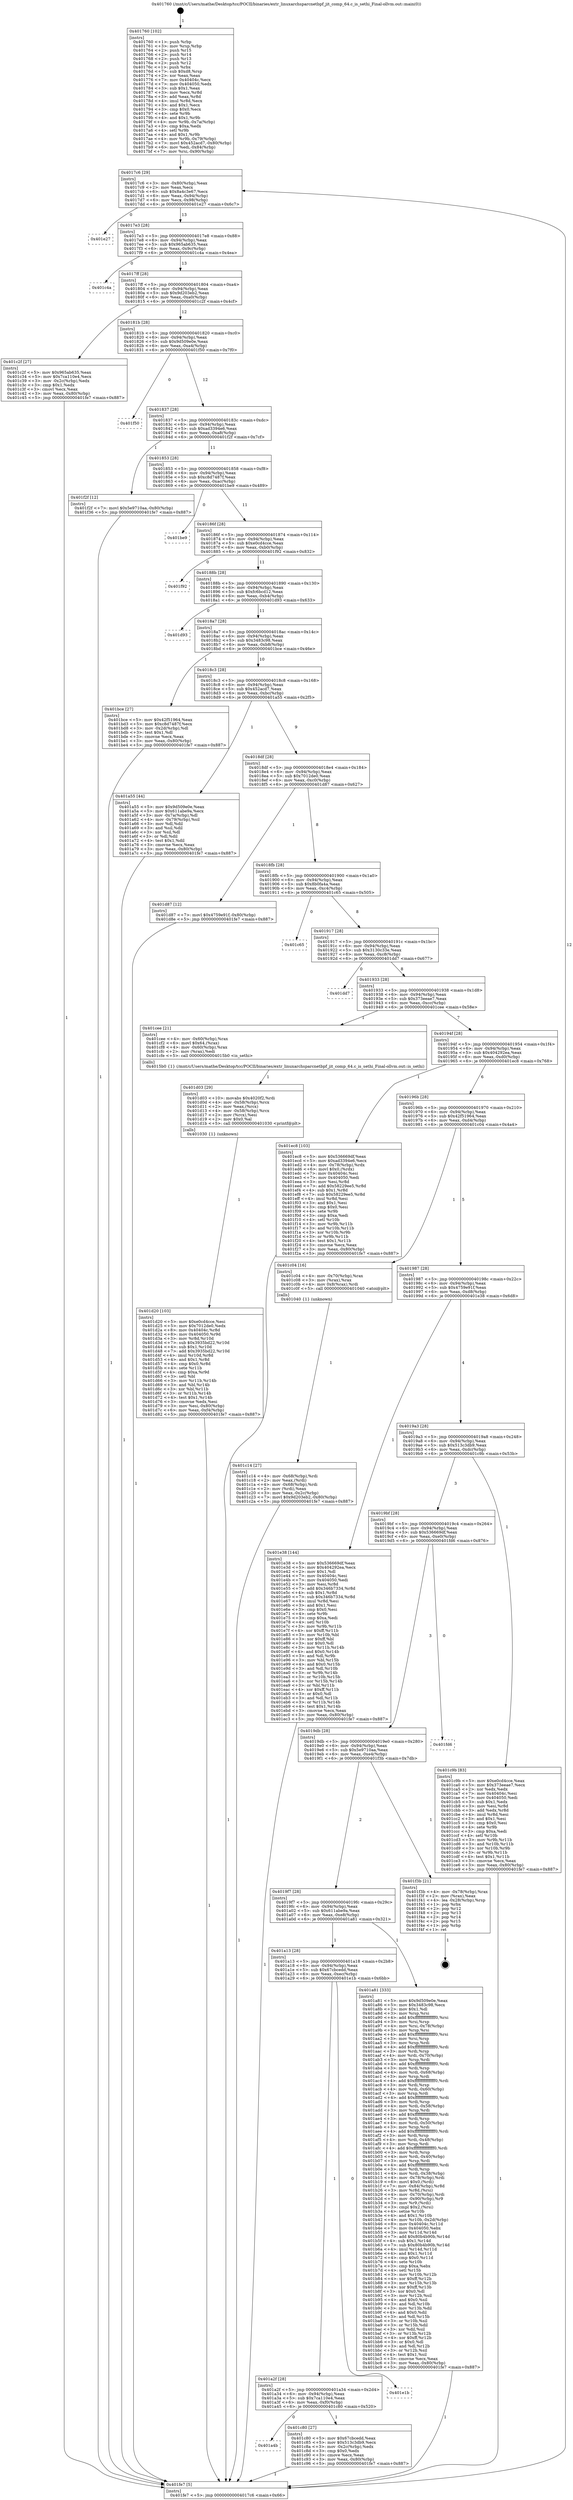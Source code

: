 digraph "0x401760" {
  label = "0x401760 (/mnt/c/Users/mathe/Desktop/tcc/POCII/binaries/extr_linuxarchsparcnetbpf_jit_comp_64.c_is_sethi_Final-ollvm.out::main(0))"
  labelloc = "t"
  node[shape=record]

  Entry [label="",width=0.3,height=0.3,shape=circle,fillcolor=black,style=filled]
  "0x4017c6" [label="{
     0x4017c6 [29]\l
     | [instrs]\l
     &nbsp;&nbsp;0x4017c6 \<+3\>: mov -0x80(%rbp),%eax\l
     &nbsp;&nbsp;0x4017c9 \<+2\>: mov %eax,%ecx\l
     &nbsp;&nbsp;0x4017cb \<+6\>: sub $0x8a4c3e67,%ecx\l
     &nbsp;&nbsp;0x4017d1 \<+6\>: mov %eax,-0x94(%rbp)\l
     &nbsp;&nbsp;0x4017d7 \<+6\>: mov %ecx,-0x98(%rbp)\l
     &nbsp;&nbsp;0x4017dd \<+6\>: je 0000000000401e27 \<main+0x6c7\>\l
  }"]
  "0x401e27" [label="{
     0x401e27\l
  }", style=dashed]
  "0x4017e3" [label="{
     0x4017e3 [28]\l
     | [instrs]\l
     &nbsp;&nbsp;0x4017e3 \<+5\>: jmp 00000000004017e8 \<main+0x88\>\l
     &nbsp;&nbsp;0x4017e8 \<+6\>: mov -0x94(%rbp),%eax\l
     &nbsp;&nbsp;0x4017ee \<+5\>: sub $0x965ab635,%eax\l
     &nbsp;&nbsp;0x4017f3 \<+6\>: mov %eax,-0x9c(%rbp)\l
     &nbsp;&nbsp;0x4017f9 \<+6\>: je 0000000000401c4a \<main+0x4ea\>\l
  }"]
  Exit [label="",width=0.3,height=0.3,shape=circle,fillcolor=black,style=filled,peripheries=2]
  "0x401c4a" [label="{
     0x401c4a\l
  }", style=dashed]
  "0x4017ff" [label="{
     0x4017ff [28]\l
     | [instrs]\l
     &nbsp;&nbsp;0x4017ff \<+5\>: jmp 0000000000401804 \<main+0xa4\>\l
     &nbsp;&nbsp;0x401804 \<+6\>: mov -0x94(%rbp),%eax\l
     &nbsp;&nbsp;0x40180a \<+5\>: sub $0x9d203eb2,%eax\l
     &nbsp;&nbsp;0x40180f \<+6\>: mov %eax,-0xa0(%rbp)\l
     &nbsp;&nbsp;0x401815 \<+6\>: je 0000000000401c2f \<main+0x4cf\>\l
  }"]
  "0x401d20" [label="{
     0x401d20 [103]\l
     | [instrs]\l
     &nbsp;&nbsp;0x401d20 \<+5\>: mov $0xe0cd4cce,%esi\l
     &nbsp;&nbsp;0x401d25 \<+5\>: mov $0x7012de0,%edx\l
     &nbsp;&nbsp;0x401d2a \<+8\>: mov 0x40404c,%r8d\l
     &nbsp;&nbsp;0x401d32 \<+8\>: mov 0x404050,%r9d\l
     &nbsp;&nbsp;0x401d3a \<+3\>: mov %r8d,%r10d\l
     &nbsp;&nbsp;0x401d3d \<+7\>: sub $0x3935bd22,%r10d\l
     &nbsp;&nbsp;0x401d44 \<+4\>: sub $0x1,%r10d\l
     &nbsp;&nbsp;0x401d48 \<+7\>: add $0x3935bd22,%r10d\l
     &nbsp;&nbsp;0x401d4f \<+4\>: imul %r10d,%r8d\l
     &nbsp;&nbsp;0x401d53 \<+4\>: and $0x1,%r8d\l
     &nbsp;&nbsp;0x401d57 \<+4\>: cmp $0x0,%r8d\l
     &nbsp;&nbsp;0x401d5b \<+4\>: sete %r11b\l
     &nbsp;&nbsp;0x401d5f \<+4\>: cmp $0xa,%r9d\l
     &nbsp;&nbsp;0x401d63 \<+3\>: setl %bl\l
     &nbsp;&nbsp;0x401d66 \<+3\>: mov %r11b,%r14b\l
     &nbsp;&nbsp;0x401d69 \<+3\>: and %bl,%r14b\l
     &nbsp;&nbsp;0x401d6c \<+3\>: xor %bl,%r11b\l
     &nbsp;&nbsp;0x401d6f \<+3\>: or %r11b,%r14b\l
     &nbsp;&nbsp;0x401d72 \<+4\>: test $0x1,%r14b\l
     &nbsp;&nbsp;0x401d76 \<+3\>: cmovne %edx,%esi\l
     &nbsp;&nbsp;0x401d79 \<+3\>: mov %esi,-0x80(%rbp)\l
     &nbsp;&nbsp;0x401d7c \<+6\>: mov %eax,-0xf4(%rbp)\l
     &nbsp;&nbsp;0x401d82 \<+5\>: jmp 0000000000401fe7 \<main+0x887\>\l
  }"]
  "0x401c2f" [label="{
     0x401c2f [27]\l
     | [instrs]\l
     &nbsp;&nbsp;0x401c2f \<+5\>: mov $0x965ab635,%eax\l
     &nbsp;&nbsp;0x401c34 \<+5\>: mov $0x7ca110e4,%ecx\l
     &nbsp;&nbsp;0x401c39 \<+3\>: mov -0x2c(%rbp),%edx\l
     &nbsp;&nbsp;0x401c3c \<+3\>: cmp $0x1,%edx\l
     &nbsp;&nbsp;0x401c3f \<+3\>: cmovl %ecx,%eax\l
     &nbsp;&nbsp;0x401c42 \<+3\>: mov %eax,-0x80(%rbp)\l
     &nbsp;&nbsp;0x401c45 \<+5\>: jmp 0000000000401fe7 \<main+0x887\>\l
  }"]
  "0x40181b" [label="{
     0x40181b [28]\l
     | [instrs]\l
     &nbsp;&nbsp;0x40181b \<+5\>: jmp 0000000000401820 \<main+0xc0\>\l
     &nbsp;&nbsp;0x401820 \<+6\>: mov -0x94(%rbp),%eax\l
     &nbsp;&nbsp;0x401826 \<+5\>: sub $0x9d509e0e,%eax\l
     &nbsp;&nbsp;0x40182b \<+6\>: mov %eax,-0xa4(%rbp)\l
     &nbsp;&nbsp;0x401831 \<+6\>: je 0000000000401f50 \<main+0x7f0\>\l
  }"]
  "0x401d03" [label="{
     0x401d03 [29]\l
     | [instrs]\l
     &nbsp;&nbsp;0x401d03 \<+10\>: movabs $0x4020f2,%rdi\l
     &nbsp;&nbsp;0x401d0d \<+4\>: mov -0x58(%rbp),%rcx\l
     &nbsp;&nbsp;0x401d11 \<+2\>: mov %eax,(%rcx)\l
     &nbsp;&nbsp;0x401d13 \<+4\>: mov -0x58(%rbp),%rcx\l
     &nbsp;&nbsp;0x401d17 \<+2\>: mov (%rcx),%esi\l
     &nbsp;&nbsp;0x401d19 \<+2\>: mov $0x0,%al\l
     &nbsp;&nbsp;0x401d1b \<+5\>: call 0000000000401030 \<printf@plt\>\l
     | [calls]\l
     &nbsp;&nbsp;0x401030 \{1\} (unknown)\l
  }"]
  "0x401f50" [label="{
     0x401f50\l
  }", style=dashed]
  "0x401837" [label="{
     0x401837 [28]\l
     | [instrs]\l
     &nbsp;&nbsp;0x401837 \<+5\>: jmp 000000000040183c \<main+0xdc\>\l
     &nbsp;&nbsp;0x40183c \<+6\>: mov -0x94(%rbp),%eax\l
     &nbsp;&nbsp;0x401842 \<+5\>: sub $0xad3394e6,%eax\l
     &nbsp;&nbsp;0x401847 \<+6\>: mov %eax,-0xa8(%rbp)\l
     &nbsp;&nbsp;0x40184d \<+6\>: je 0000000000401f2f \<main+0x7cf\>\l
  }"]
  "0x401a4b" [label="{
     0x401a4b\l
  }", style=dashed]
  "0x401f2f" [label="{
     0x401f2f [12]\l
     | [instrs]\l
     &nbsp;&nbsp;0x401f2f \<+7\>: movl $0x5e9710aa,-0x80(%rbp)\l
     &nbsp;&nbsp;0x401f36 \<+5\>: jmp 0000000000401fe7 \<main+0x887\>\l
  }"]
  "0x401853" [label="{
     0x401853 [28]\l
     | [instrs]\l
     &nbsp;&nbsp;0x401853 \<+5\>: jmp 0000000000401858 \<main+0xf8\>\l
     &nbsp;&nbsp;0x401858 \<+6\>: mov -0x94(%rbp),%eax\l
     &nbsp;&nbsp;0x40185e \<+5\>: sub $0xc8d7487f,%eax\l
     &nbsp;&nbsp;0x401863 \<+6\>: mov %eax,-0xac(%rbp)\l
     &nbsp;&nbsp;0x401869 \<+6\>: je 0000000000401be9 \<main+0x489\>\l
  }"]
  "0x401c80" [label="{
     0x401c80 [27]\l
     | [instrs]\l
     &nbsp;&nbsp;0x401c80 \<+5\>: mov $0x67cbcedd,%eax\l
     &nbsp;&nbsp;0x401c85 \<+5\>: mov $0x513c3db9,%ecx\l
     &nbsp;&nbsp;0x401c8a \<+3\>: mov -0x2c(%rbp),%edx\l
     &nbsp;&nbsp;0x401c8d \<+3\>: cmp $0x0,%edx\l
     &nbsp;&nbsp;0x401c90 \<+3\>: cmove %ecx,%eax\l
     &nbsp;&nbsp;0x401c93 \<+3\>: mov %eax,-0x80(%rbp)\l
     &nbsp;&nbsp;0x401c96 \<+5\>: jmp 0000000000401fe7 \<main+0x887\>\l
  }"]
  "0x401be9" [label="{
     0x401be9\l
  }", style=dashed]
  "0x40186f" [label="{
     0x40186f [28]\l
     | [instrs]\l
     &nbsp;&nbsp;0x40186f \<+5\>: jmp 0000000000401874 \<main+0x114\>\l
     &nbsp;&nbsp;0x401874 \<+6\>: mov -0x94(%rbp),%eax\l
     &nbsp;&nbsp;0x40187a \<+5\>: sub $0xe0cd4cce,%eax\l
     &nbsp;&nbsp;0x40187f \<+6\>: mov %eax,-0xb0(%rbp)\l
     &nbsp;&nbsp;0x401885 \<+6\>: je 0000000000401f92 \<main+0x832\>\l
  }"]
  "0x401a2f" [label="{
     0x401a2f [28]\l
     | [instrs]\l
     &nbsp;&nbsp;0x401a2f \<+5\>: jmp 0000000000401a34 \<main+0x2d4\>\l
     &nbsp;&nbsp;0x401a34 \<+6\>: mov -0x94(%rbp),%eax\l
     &nbsp;&nbsp;0x401a3a \<+5\>: sub $0x7ca110e4,%eax\l
     &nbsp;&nbsp;0x401a3f \<+6\>: mov %eax,-0xf0(%rbp)\l
     &nbsp;&nbsp;0x401a45 \<+6\>: je 0000000000401c80 \<main+0x520\>\l
  }"]
  "0x401f92" [label="{
     0x401f92\l
  }", style=dashed]
  "0x40188b" [label="{
     0x40188b [28]\l
     | [instrs]\l
     &nbsp;&nbsp;0x40188b \<+5\>: jmp 0000000000401890 \<main+0x130\>\l
     &nbsp;&nbsp;0x401890 \<+6\>: mov -0x94(%rbp),%eax\l
     &nbsp;&nbsp;0x401896 \<+5\>: sub $0xfc6bcd12,%eax\l
     &nbsp;&nbsp;0x40189b \<+6\>: mov %eax,-0xb4(%rbp)\l
     &nbsp;&nbsp;0x4018a1 \<+6\>: je 0000000000401d93 \<main+0x633\>\l
  }"]
  "0x401e1b" [label="{
     0x401e1b\l
  }", style=dashed]
  "0x401d93" [label="{
     0x401d93\l
  }", style=dashed]
  "0x4018a7" [label="{
     0x4018a7 [28]\l
     | [instrs]\l
     &nbsp;&nbsp;0x4018a7 \<+5\>: jmp 00000000004018ac \<main+0x14c\>\l
     &nbsp;&nbsp;0x4018ac \<+6\>: mov -0x94(%rbp),%eax\l
     &nbsp;&nbsp;0x4018b2 \<+5\>: sub $0x3483c98,%eax\l
     &nbsp;&nbsp;0x4018b7 \<+6\>: mov %eax,-0xb8(%rbp)\l
     &nbsp;&nbsp;0x4018bd \<+6\>: je 0000000000401bce \<main+0x46e\>\l
  }"]
  "0x401c14" [label="{
     0x401c14 [27]\l
     | [instrs]\l
     &nbsp;&nbsp;0x401c14 \<+4\>: mov -0x68(%rbp),%rdi\l
     &nbsp;&nbsp;0x401c18 \<+2\>: mov %eax,(%rdi)\l
     &nbsp;&nbsp;0x401c1a \<+4\>: mov -0x68(%rbp),%rdi\l
     &nbsp;&nbsp;0x401c1e \<+2\>: mov (%rdi),%eax\l
     &nbsp;&nbsp;0x401c20 \<+3\>: mov %eax,-0x2c(%rbp)\l
     &nbsp;&nbsp;0x401c23 \<+7\>: movl $0x9d203eb2,-0x80(%rbp)\l
     &nbsp;&nbsp;0x401c2a \<+5\>: jmp 0000000000401fe7 \<main+0x887\>\l
  }"]
  "0x401bce" [label="{
     0x401bce [27]\l
     | [instrs]\l
     &nbsp;&nbsp;0x401bce \<+5\>: mov $0x42f51964,%eax\l
     &nbsp;&nbsp;0x401bd3 \<+5\>: mov $0xc8d7487f,%ecx\l
     &nbsp;&nbsp;0x401bd8 \<+3\>: mov -0x2d(%rbp),%dl\l
     &nbsp;&nbsp;0x401bdb \<+3\>: test $0x1,%dl\l
     &nbsp;&nbsp;0x401bde \<+3\>: cmovne %ecx,%eax\l
     &nbsp;&nbsp;0x401be1 \<+3\>: mov %eax,-0x80(%rbp)\l
     &nbsp;&nbsp;0x401be4 \<+5\>: jmp 0000000000401fe7 \<main+0x887\>\l
  }"]
  "0x4018c3" [label="{
     0x4018c3 [28]\l
     | [instrs]\l
     &nbsp;&nbsp;0x4018c3 \<+5\>: jmp 00000000004018c8 \<main+0x168\>\l
     &nbsp;&nbsp;0x4018c8 \<+6\>: mov -0x94(%rbp),%eax\l
     &nbsp;&nbsp;0x4018ce \<+5\>: sub $0x452acd7,%eax\l
     &nbsp;&nbsp;0x4018d3 \<+6\>: mov %eax,-0xbc(%rbp)\l
     &nbsp;&nbsp;0x4018d9 \<+6\>: je 0000000000401a55 \<main+0x2f5\>\l
  }"]
  "0x401a13" [label="{
     0x401a13 [28]\l
     | [instrs]\l
     &nbsp;&nbsp;0x401a13 \<+5\>: jmp 0000000000401a18 \<main+0x2b8\>\l
     &nbsp;&nbsp;0x401a18 \<+6\>: mov -0x94(%rbp),%eax\l
     &nbsp;&nbsp;0x401a1e \<+5\>: sub $0x67cbcedd,%eax\l
     &nbsp;&nbsp;0x401a23 \<+6\>: mov %eax,-0xec(%rbp)\l
     &nbsp;&nbsp;0x401a29 \<+6\>: je 0000000000401e1b \<main+0x6bb\>\l
  }"]
  "0x401a55" [label="{
     0x401a55 [44]\l
     | [instrs]\l
     &nbsp;&nbsp;0x401a55 \<+5\>: mov $0x9d509e0e,%eax\l
     &nbsp;&nbsp;0x401a5a \<+5\>: mov $0x611abe9a,%ecx\l
     &nbsp;&nbsp;0x401a5f \<+3\>: mov -0x7a(%rbp),%dl\l
     &nbsp;&nbsp;0x401a62 \<+4\>: mov -0x79(%rbp),%sil\l
     &nbsp;&nbsp;0x401a66 \<+3\>: mov %dl,%dil\l
     &nbsp;&nbsp;0x401a69 \<+3\>: and %sil,%dil\l
     &nbsp;&nbsp;0x401a6c \<+3\>: xor %sil,%dl\l
     &nbsp;&nbsp;0x401a6f \<+3\>: or %dl,%dil\l
     &nbsp;&nbsp;0x401a72 \<+4\>: test $0x1,%dil\l
     &nbsp;&nbsp;0x401a76 \<+3\>: cmovne %ecx,%eax\l
     &nbsp;&nbsp;0x401a79 \<+3\>: mov %eax,-0x80(%rbp)\l
     &nbsp;&nbsp;0x401a7c \<+5\>: jmp 0000000000401fe7 \<main+0x887\>\l
  }"]
  "0x4018df" [label="{
     0x4018df [28]\l
     | [instrs]\l
     &nbsp;&nbsp;0x4018df \<+5\>: jmp 00000000004018e4 \<main+0x184\>\l
     &nbsp;&nbsp;0x4018e4 \<+6\>: mov -0x94(%rbp),%eax\l
     &nbsp;&nbsp;0x4018ea \<+5\>: sub $0x7012de0,%eax\l
     &nbsp;&nbsp;0x4018ef \<+6\>: mov %eax,-0xc0(%rbp)\l
     &nbsp;&nbsp;0x4018f5 \<+6\>: je 0000000000401d87 \<main+0x627\>\l
  }"]
  "0x401fe7" [label="{
     0x401fe7 [5]\l
     | [instrs]\l
     &nbsp;&nbsp;0x401fe7 \<+5\>: jmp 00000000004017c6 \<main+0x66\>\l
  }"]
  "0x401760" [label="{
     0x401760 [102]\l
     | [instrs]\l
     &nbsp;&nbsp;0x401760 \<+1\>: push %rbp\l
     &nbsp;&nbsp;0x401761 \<+3\>: mov %rsp,%rbp\l
     &nbsp;&nbsp;0x401764 \<+2\>: push %r15\l
     &nbsp;&nbsp;0x401766 \<+2\>: push %r14\l
     &nbsp;&nbsp;0x401768 \<+2\>: push %r13\l
     &nbsp;&nbsp;0x40176a \<+2\>: push %r12\l
     &nbsp;&nbsp;0x40176c \<+1\>: push %rbx\l
     &nbsp;&nbsp;0x40176d \<+7\>: sub $0xd8,%rsp\l
     &nbsp;&nbsp;0x401774 \<+2\>: xor %eax,%eax\l
     &nbsp;&nbsp;0x401776 \<+7\>: mov 0x40404c,%ecx\l
     &nbsp;&nbsp;0x40177d \<+7\>: mov 0x404050,%edx\l
     &nbsp;&nbsp;0x401784 \<+3\>: sub $0x1,%eax\l
     &nbsp;&nbsp;0x401787 \<+3\>: mov %ecx,%r8d\l
     &nbsp;&nbsp;0x40178a \<+3\>: add %eax,%r8d\l
     &nbsp;&nbsp;0x40178d \<+4\>: imul %r8d,%ecx\l
     &nbsp;&nbsp;0x401791 \<+3\>: and $0x1,%ecx\l
     &nbsp;&nbsp;0x401794 \<+3\>: cmp $0x0,%ecx\l
     &nbsp;&nbsp;0x401797 \<+4\>: sete %r9b\l
     &nbsp;&nbsp;0x40179b \<+4\>: and $0x1,%r9b\l
     &nbsp;&nbsp;0x40179f \<+4\>: mov %r9b,-0x7a(%rbp)\l
     &nbsp;&nbsp;0x4017a3 \<+3\>: cmp $0xa,%edx\l
     &nbsp;&nbsp;0x4017a6 \<+4\>: setl %r9b\l
     &nbsp;&nbsp;0x4017aa \<+4\>: and $0x1,%r9b\l
     &nbsp;&nbsp;0x4017ae \<+4\>: mov %r9b,-0x79(%rbp)\l
     &nbsp;&nbsp;0x4017b2 \<+7\>: movl $0x452acd7,-0x80(%rbp)\l
     &nbsp;&nbsp;0x4017b9 \<+6\>: mov %edi,-0x84(%rbp)\l
     &nbsp;&nbsp;0x4017bf \<+7\>: mov %rsi,-0x90(%rbp)\l
  }"]
  "0x401a81" [label="{
     0x401a81 [333]\l
     | [instrs]\l
     &nbsp;&nbsp;0x401a81 \<+5\>: mov $0x9d509e0e,%eax\l
     &nbsp;&nbsp;0x401a86 \<+5\>: mov $0x3483c98,%ecx\l
     &nbsp;&nbsp;0x401a8b \<+2\>: mov $0x1,%dl\l
     &nbsp;&nbsp;0x401a8d \<+3\>: mov %rsp,%rsi\l
     &nbsp;&nbsp;0x401a90 \<+4\>: add $0xfffffffffffffff0,%rsi\l
     &nbsp;&nbsp;0x401a94 \<+3\>: mov %rsi,%rsp\l
     &nbsp;&nbsp;0x401a97 \<+4\>: mov %rsi,-0x78(%rbp)\l
     &nbsp;&nbsp;0x401a9b \<+3\>: mov %rsp,%rsi\l
     &nbsp;&nbsp;0x401a9e \<+4\>: add $0xfffffffffffffff0,%rsi\l
     &nbsp;&nbsp;0x401aa2 \<+3\>: mov %rsi,%rsp\l
     &nbsp;&nbsp;0x401aa5 \<+3\>: mov %rsp,%rdi\l
     &nbsp;&nbsp;0x401aa8 \<+4\>: add $0xfffffffffffffff0,%rdi\l
     &nbsp;&nbsp;0x401aac \<+3\>: mov %rdi,%rsp\l
     &nbsp;&nbsp;0x401aaf \<+4\>: mov %rdi,-0x70(%rbp)\l
     &nbsp;&nbsp;0x401ab3 \<+3\>: mov %rsp,%rdi\l
     &nbsp;&nbsp;0x401ab6 \<+4\>: add $0xfffffffffffffff0,%rdi\l
     &nbsp;&nbsp;0x401aba \<+3\>: mov %rdi,%rsp\l
     &nbsp;&nbsp;0x401abd \<+4\>: mov %rdi,-0x68(%rbp)\l
     &nbsp;&nbsp;0x401ac1 \<+3\>: mov %rsp,%rdi\l
     &nbsp;&nbsp;0x401ac4 \<+4\>: add $0xfffffffffffffff0,%rdi\l
     &nbsp;&nbsp;0x401ac8 \<+3\>: mov %rdi,%rsp\l
     &nbsp;&nbsp;0x401acb \<+4\>: mov %rdi,-0x60(%rbp)\l
     &nbsp;&nbsp;0x401acf \<+3\>: mov %rsp,%rdi\l
     &nbsp;&nbsp;0x401ad2 \<+4\>: add $0xfffffffffffffff0,%rdi\l
     &nbsp;&nbsp;0x401ad6 \<+3\>: mov %rdi,%rsp\l
     &nbsp;&nbsp;0x401ad9 \<+4\>: mov %rdi,-0x58(%rbp)\l
     &nbsp;&nbsp;0x401add \<+3\>: mov %rsp,%rdi\l
     &nbsp;&nbsp;0x401ae0 \<+4\>: add $0xfffffffffffffff0,%rdi\l
     &nbsp;&nbsp;0x401ae4 \<+3\>: mov %rdi,%rsp\l
     &nbsp;&nbsp;0x401ae7 \<+4\>: mov %rdi,-0x50(%rbp)\l
     &nbsp;&nbsp;0x401aeb \<+3\>: mov %rsp,%rdi\l
     &nbsp;&nbsp;0x401aee \<+4\>: add $0xfffffffffffffff0,%rdi\l
     &nbsp;&nbsp;0x401af2 \<+3\>: mov %rdi,%rsp\l
     &nbsp;&nbsp;0x401af5 \<+4\>: mov %rdi,-0x48(%rbp)\l
     &nbsp;&nbsp;0x401af9 \<+3\>: mov %rsp,%rdi\l
     &nbsp;&nbsp;0x401afc \<+4\>: add $0xfffffffffffffff0,%rdi\l
     &nbsp;&nbsp;0x401b00 \<+3\>: mov %rdi,%rsp\l
     &nbsp;&nbsp;0x401b03 \<+4\>: mov %rdi,-0x40(%rbp)\l
     &nbsp;&nbsp;0x401b07 \<+3\>: mov %rsp,%rdi\l
     &nbsp;&nbsp;0x401b0a \<+4\>: add $0xfffffffffffffff0,%rdi\l
     &nbsp;&nbsp;0x401b0e \<+3\>: mov %rdi,%rsp\l
     &nbsp;&nbsp;0x401b11 \<+4\>: mov %rdi,-0x38(%rbp)\l
     &nbsp;&nbsp;0x401b15 \<+4\>: mov -0x78(%rbp),%rdi\l
     &nbsp;&nbsp;0x401b19 \<+6\>: movl $0x0,(%rdi)\l
     &nbsp;&nbsp;0x401b1f \<+7\>: mov -0x84(%rbp),%r8d\l
     &nbsp;&nbsp;0x401b26 \<+3\>: mov %r8d,(%rsi)\l
     &nbsp;&nbsp;0x401b29 \<+4\>: mov -0x70(%rbp),%rdi\l
     &nbsp;&nbsp;0x401b2d \<+7\>: mov -0x90(%rbp),%r9\l
     &nbsp;&nbsp;0x401b34 \<+3\>: mov %r9,(%rdi)\l
     &nbsp;&nbsp;0x401b37 \<+3\>: cmpl $0x2,(%rsi)\l
     &nbsp;&nbsp;0x401b3a \<+4\>: setne %r10b\l
     &nbsp;&nbsp;0x401b3e \<+4\>: and $0x1,%r10b\l
     &nbsp;&nbsp;0x401b42 \<+4\>: mov %r10b,-0x2d(%rbp)\l
     &nbsp;&nbsp;0x401b46 \<+8\>: mov 0x40404c,%r11d\l
     &nbsp;&nbsp;0x401b4e \<+7\>: mov 0x404050,%ebx\l
     &nbsp;&nbsp;0x401b55 \<+3\>: mov %r11d,%r14d\l
     &nbsp;&nbsp;0x401b58 \<+7\>: add $0x80b4b90b,%r14d\l
     &nbsp;&nbsp;0x401b5f \<+4\>: sub $0x1,%r14d\l
     &nbsp;&nbsp;0x401b63 \<+7\>: sub $0x80b4b90b,%r14d\l
     &nbsp;&nbsp;0x401b6a \<+4\>: imul %r14d,%r11d\l
     &nbsp;&nbsp;0x401b6e \<+4\>: and $0x1,%r11d\l
     &nbsp;&nbsp;0x401b72 \<+4\>: cmp $0x0,%r11d\l
     &nbsp;&nbsp;0x401b76 \<+4\>: sete %r10b\l
     &nbsp;&nbsp;0x401b7a \<+3\>: cmp $0xa,%ebx\l
     &nbsp;&nbsp;0x401b7d \<+4\>: setl %r15b\l
     &nbsp;&nbsp;0x401b81 \<+3\>: mov %r10b,%r12b\l
     &nbsp;&nbsp;0x401b84 \<+4\>: xor $0xff,%r12b\l
     &nbsp;&nbsp;0x401b88 \<+3\>: mov %r15b,%r13b\l
     &nbsp;&nbsp;0x401b8b \<+4\>: xor $0xff,%r13b\l
     &nbsp;&nbsp;0x401b8f \<+3\>: xor $0x0,%dl\l
     &nbsp;&nbsp;0x401b92 \<+3\>: mov %r12b,%sil\l
     &nbsp;&nbsp;0x401b95 \<+4\>: and $0x0,%sil\l
     &nbsp;&nbsp;0x401b99 \<+3\>: and %dl,%r10b\l
     &nbsp;&nbsp;0x401b9c \<+3\>: mov %r13b,%dil\l
     &nbsp;&nbsp;0x401b9f \<+4\>: and $0x0,%dil\l
     &nbsp;&nbsp;0x401ba3 \<+3\>: and %dl,%r15b\l
     &nbsp;&nbsp;0x401ba6 \<+3\>: or %r10b,%sil\l
     &nbsp;&nbsp;0x401ba9 \<+3\>: or %r15b,%dil\l
     &nbsp;&nbsp;0x401bac \<+3\>: xor %dil,%sil\l
     &nbsp;&nbsp;0x401baf \<+3\>: or %r13b,%r12b\l
     &nbsp;&nbsp;0x401bb2 \<+4\>: xor $0xff,%r12b\l
     &nbsp;&nbsp;0x401bb6 \<+3\>: or $0x0,%dl\l
     &nbsp;&nbsp;0x401bb9 \<+3\>: and %dl,%r12b\l
     &nbsp;&nbsp;0x401bbc \<+3\>: or %r12b,%sil\l
     &nbsp;&nbsp;0x401bbf \<+4\>: test $0x1,%sil\l
     &nbsp;&nbsp;0x401bc3 \<+3\>: cmovne %ecx,%eax\l
     &nbsp;&nbsp;0x401bc6 \<+3\>: mov %eax,-0x80(%rbp)\l
     &nbsp;&nbsp;0x401bc9 \<+5\>: jmp 0000000000401fe7 \<main+0x887\>\l
  }"]
  "0x401d87" [label="{
     0x401d87 [12]\l
     | [instrs]\l
     &nbsp;&nbsp;0x401d87 \<+7\>: movl $0x4759e91f,-0x80(%rbp)\l
     &nbsp;&nbsp;0x401d8e \<+5\>: jmp 0000000000401fe7 \<main+0x887\>\l
  }"]
  "0x4018fb" [label="{
     0x4018fb [28]\l
     | [instrs]\l
     &nbsp;&nbsp;0x4018fb \<+5\>: jmp 0000000000401900 \<main+0x1a0\>\l
     &nbsp;&nbsp;0x401900 \<+6\>: mov -0x94(%rbp),%eax\l
     &nbsp;&nbsp;0x401906 \<+5\>: sub $0x8b0fa4a,%eax\l
     &nbsp;&nbsp;0x40190b \<+6\>: mov %eax,-0xc4(%rbp)\l
     &nbsp;&nbsp;0x401911 \<+6\>: je 0000000000401c65 \<main+0x505\>\l
  }"]
  "0x4019f7" [label="{
     0x4019f7 [28]\l
     | [instrs]\l
     &nbsp;&nbsp;0x4019f7 \<+5\>: jmp 00000000004019fc \<main+0x29c\>\l
     &nbsp;&nbsp;0x4019fc \<+6\>: mov -0x94(%rbp),%eax\l
     &nbsp;&nbsp;0x401a02 \<+5\>: sub $0x611abe9a,%eax\l
     &nbsp;&nbsp;0x401a07 \<+6\>: mov %eax,-0xe8(%rbp)\l
     &nbsp;&nbsp;0x401a0d \<+6\>: je 0000000000401a81 \<main+0x321\>\l
  }"]
  "0x401c65" [label="{
     0x401c65\l
  }", style=dashed]
  "0x401917" [label="{
     0x401917 [28]\l
     | [instrs]\l
     &nbsp;&nbsp;0x401917 \<+5\>: jmp 000000000040191c \<main+0x1bc\>\l
     &nbsp;&nbsp;0x40191c \<+6\>: mov -0x94(%rbp),%eax\l
     &nbsp;&nbsp;0x401922 \<+5\>: sub $0x3130c33e,%eax\l
     &nbsp;&nbsp;0x401927 \<+6\>: mov %eax,-0xc8(%rbp)\l
     &nbsp;&nbsp;0x40192d \<+6\>: je 0000000000401dd7 \<main+0x677\>\l
  }"]
  "0x401f3b" [label="{
     0x401f3b [21]\l
     | [instrs]\l
     &nbsp;&nbsp;0x401f3b \<+4\>: mov -0x78(%rbp),%rax\l
     &nbsp;&nbsp;0x401f3f \<+2\>: mov (%rax),%eax\l
     &nbsp;&nbsp;0x401f41 \<+4\>: lea -0x28(%rbp),%rsp\l
     &nbsp;&nbsp;0x401f45 \<+1\>: pop %rbx\l
     &nbsp;&nbsp;0x401f46 \<+2\>: pop %r12\l
     &nbsp;&nbsp;0x401f48 \<+2\>: pop %r13\l
     &nbsp;&nbsp;0x401f4a \<+2\>: pop %r14\l
     &nbsp;&nbsp;0x401f4c \<+2\>: pop %r15\l
     &nbsp;&nbsp;0x401f4e \<+1\>: pop %rbp\l
     &nbsp;&nbsp;0x401f4f \<+1\>: ret\l
  }"]
  "0x401dd7" [label="{
     0x401dd7\l
  }", style=dashed]
  "0x401933" [label="{
     0x401933 [28]\l
     | [instrs]\l
     &nbsp;&nbsp;0x401933 \<+5\>: jmp 0000000000401938 \<main+0x1d8\>\l
     &nbsp;&nbsp;0x401938 \<+6\>: mov -0x94(%rbp),%eax\l
     &nbsp;&nbsp;0x40193e \<+5\>: sub $0x373eeae7,%eax\l
     &nbsp;&nbsp;0x401943 \<+6\>: mov %eax,-0xcc(%rbp)\l
     &nbsp;&nbsp;0x401949 \<+6\>: je 0000000000401cee \<main+0x58e\>\l
  }"]
  "0x4019db" [label="{
     0x4019db [28]\l
     | [instrs]\l
     &nbsp;&nbsp;0x4019db \<+5\>: jmp 00000000004019e0 \<main+0x280\>\l
     &nbsp;&nbsp;0x4019e0 \<+6\>: mov -0x94(%rbp),%eax\l
     &nbsp;&nbsp;0x4019e6 \<+5\>: sub $0x5e9710aa,%eax\l
     &nbsp;&nbsp;0x4019eb \<+6\>: mov %eax,-0xe4(%rbp)\l
     &nbsp;&nbsp;0x4019f1 \<+6\>: je 0000000000401f3b \<main+0x7db\>\l
  }"]
  "0x401cee" [label="{
     0x401cee [21]\l
     | [instrs]\l
     &nbsp;&nbsp;0x401cee \<+4\>: mov -0x60(%rbp),%rax\l
     &nbsp;&nbsp;0x401cf2 \<+6\>: movl $0x64,(%rax)\l
     &nbsp;&nbsp;0x401cf8 \<+4\>: mov -0x60(%rbp),%rax\l
     &nbsp;&nbsp;0x401cfc \<+2\>: mov (%rax),%edi\l
     &nbsp;&nbsp;0x401cfe \<+5\>: call 00000000004015b0 \<is_sethi\>\l
     | [calls]\l
     &nbsp;&nbsp;0x4015b0 \{1\} (/mnt/c/Users/mathe/Desktop/tcc/POCII/binaries/extr_linuxarchsparcnetbpf_jit_comp_64.c_is_sethi_Final-ollvm.out::is_sethi)\l
  }"]
  "0x40194f" [label="{
     0x40194f [28]\l
     | [instrs]\l
     &nbsp;&nbsp;0x40194f \<+5\>: jmp 0000000000401954 \<main+0x1f4\>\l
     &nbsp;&nbsp;0x401954 \<+6\>: mov -0x94(%rbp),%eax\l
     &nbsp;&nbsp;0x40195a \<+5\>: sub $0x404292ea,%eax\l
     &nbsp;&nbsp;0x40195f \<+6\>: mov %eax,-0xd0(%rbp)\l
     &nbsp;&nbsp;0x401965 \<+6\>: je 0000000000401ec8 \<main+0x768\>\l
  }"]
  "0x401fd6" [label="{
     0x401fd6\l
  }", style=dashed]
  "0x401ec8" [label="{
     0x401ec8 [103]\l
     | [instrs]\l
     &nbsp;&nbsp;0x401ec8 \<+5\>: mov $0x536669df,%eax\l
     &nbsp;&nbsp;0x401ecd \<+5\>: mov $0xad3394e6,%ecx\l
     &nbsp;&nbsp;0x401ed2 \<+4\>: mov -0x78(%rbp),%rdx\l
     &nbsp;&nbsp;0x401ed6 \<+6\>: movl $0x0,(%rdx)\l
     &nbsp;&nbsp;0x401edc \<+7\>: mov 0x40404c,%esi\l
     &nbsp;&nbsp;0x401ee3 \<+7\>: mov 0x404050,%edi\l
     &nbsp;&nbsp;0x401eea \<+3\>: mov %esi,%r8d\l
     &nbsp;&nbsp;0x401eed \<+7\>: add $0x58229ee5,%r8d\l
     &nbsp;&nbsp;0x401ef4 \<+4\>: sub $0x1,%r8d\l
     &nbsp;&nbsp;0x401ef8 \<+7\>: sub $0x58229ee5,%r8d\l
     &nbsp;&nbsp;0x401eff \<+4\>: imul %r8d,%esi\l
     &nbsp;&nbsp;0x401f03 \<+3\>: and $0x1,%esi\l
     &nbsp;&nbsp;0x401f06 \<+3\>: cmp $0x0,%esi\l
     &nbsp;&nbsp;0x401f09 \<+4\>: sete %r9b\l
     &nbsp;&nbsp;0x401f0d \<+3\>: cmp $0xa,%edi\l
     &nbsp;&nbsp;0x401f10 \<+4\>: setl %r10b\l
     &nbsp;&nbsp;0x401f14 \<+3\>: mov %r9b,%r11b\l
     &nbsp;&nbsp;0x401f17 \<+3\>: and %r10b,%r11b\l
     &nbsp;&nbsp;0x401f1a \<+3\>: xor %r10b,%r9b\l
     &nbsp;&nbsp;0x401f1d \<+3\>: or %r9b,%r11b\l
     &nbsp;&nbsp;0x401f20 \<+4\>: test $0x1,%r11b\l
     &nbsp;&nbsp;0x401f24 \<+3\>: cmovne %ecx,%eax\l
     &nbsp;&nbsp;0x401f27 \<+3\>: mov %eax,-0x80(%rbp)\l
     &nbsp;&nbsp;0x401f2a \<+5\>: jmp 0000000000401fe7 \<main+0x887\>\l
  }"]
  "0x40196b" [label="{
     0x40196b [28]\l
     | [instrs]\l
     &nbsp;&nbsp;0x40196b \<+5\>: jmp 0000000000401970 \<main+0x210\>\l
     &nbsp;&nbsp;0x401970 \<+6\>: mov -0x94(%rbp),%eax\l
     &nbsp;&nbsp;0x401976 \<+5\>: sub $0x42f51964,%eax\l
     &nbsp;&nbsp;0x40197b \<+6\>: mov %eax,-0xd4(%rbp)\l
     &nbsp;&nbsp;0x401981 \<+6\>: je 0000000000401c04 \<main+0x4a4\>\l
  }"]
  "0x4019bf" [label="{
     0x4019bf [28]\l
     | [instrs]\l
     &nbsp;&nbsp;0x4019bf \<+5\>: jmp 00000000004019c4 \<main+0x264\>\l
     &nbsp;&nbsp;0x4019c4 \<+6\>: mov -0x94(%rbp),%eax\l
     &nbsp;&nbsp;0x4019ca \<+5\>: sub $0x536669df,%eax\l
     &nbsp;&nbsp;0x4019cf \<+6\>: mov %eax,-0xe0(%rbp)\l
     &nbsp;&nbsp;0x4019d5 \<+6\>: je 0000000000401fd6 \<main+0x876\>\l
  }"]
  "0x401c04" [label="{
     0x401c04 [16]\l
     | [instrs]\l
     &nbsp;&nbsp;0x401c04 \<+4\>: mov -0x70(%rbp),%rax\l
     &nbsp;&nbsp;0x401c08 \<+3\>: mov (%rax),%rax\l
     &nbsp;&nbsp;0x401c0b \<+4\>: mov 0x8(%rax),%rdi\l
     &nbsp;&nbsp;0x401c0f \<+5\>: call 0000000000401040 \<atoi@plt\>\l
     | [calls]\l
     &nbsp;&nbsp;0x401040 \{1\} (unknown)\l
  }"]
  "0x401987" [label="{
     0x401987 [28]\l
     | [instrs]\l
     &nbsp;&nbsp;0x401987 \<+5\>: jmp 000000000040198c \<main+0x22c\>\l
     &nbsp;&nbsp;0x40198c \<+6\>: mov -0x94(%rbp),%eax\l
     &nbsp;&nbsp;0x401992 \<+5\>: sub $0x4759e91f,%eax\l
     &nbsp;&nbsp;0x401997 \<+6\>: mov %eax,-0xd8(%rbp)\l
     &nbsp;&nbsp;0x40199d \<+6\>: je 0000000000401e38 \<main+0x6d8\>\l
  }"]
  "0x401c9b" [label="{
     0x401c9b [83]\l
     | [instrs]\l
     &nbsp;&nbsp;0x401c9b \<+5\>: mov $0xe0cd4cce,%eax\l
     &nbsp;&nbsp;0x401ca0 \<+5\>: mov $0x373eeae7,%ecx\l
     &nbsp;&nbsp;0x401ca5 \<+2\>: xor %edx,%edx\l
     &nbsp;&nbsp;0x401ca7 \<+7\>: mov 0x40404c,%esi\l
     &nbsp;&nbsp;0x401cae \<+7\>: mov 0x404050,%edi\l
     &nbsp;&nbsp;0x401cb5 \<+3\>: sub $0x1,%edx\l
     &nbsp;&nbsp;0x401cb8 \<+3\>: mov %esi,%r8d\l
     &nbsp;&nbsp;0x401cbb \<+3\>: add %edx,%r8d\l
     &nbsp;&nbsp;0x401cbe \<+4\>: imul %r8d,%esi\l
     &nbsp;&nbsp;0x401cc2 \<+3\>: and $0x1,%esi\l
     &nbsp;&nbsp;0x401cc5 \<+3\>: cmp $0x0,%esi\l
     &nbsp;&nbsp;0x401cc8 \<+4\>: sete %r9b\l
     &nbsp;&nbsp;0x401ccc \<+3\>: cmp $0xa,%edi\l
     &nbsp;&nbsp;0x401ccf \<+4\>: setl %r10b\l
     &nbsp;&nbsp;0x401cd3 \<+3\>: mov %r9b,%r11b\l
     &nbsp;&nbsp;0x401cd6 \<+3\>: and %r10b,%r11b\l
     &nbsp;&nbsp;0x401cd9 \<+3\>: xor %r10b,%r9b\l
     &nbsp;&nbsp;0x401cdc \<+3\>: or %r9b,%r11b\l
     &nbsp;&nbsp;0x401cdf \<+4\>: test $0x1,%r11b\l
     &nbsp;&nbsp;0x401ce3 \<+3\>: cmovne %ecx,%eax\l
     &nbsp;&nbsp;0x401ce6 \<+3\>: mov %eax,-0x80(%rbp)\l
     &nbsp;&nbsp;0x401ce9 \<+5\>: jmp 0000000000401fe7 \<main+0x887\>\l
  }"]
  "0x401e38" [label="{
     0x401e38 [144]\l
     | [instrs]\l
     &nbsp;&nbsp;0x401e38 \<+5\>: mov $0x536669df,%eax\l
     &nbsp;&nbsp;0x401e3d \<+5\>: mov $0x404292ea,%ecx\l
     &nbsp;&nbsp;0x401e42 \<+2\>: mov $0x1,%dl\l
     &nbsp;&nbsp;0x401e44 \<+7\>: mov 0x40404c,%esi\l
     &nbsp;&nbsp;0x401e4b \<+7\>: mov 0x404050,%edi\l
     &nbsp;&nbsp;0x401e52 \<+3\>: mov %esi,%r8d\l
     &nbsp;&nbsp;0x401e55 \<+7\>: add $0x346b7334,%r8d\l
     &nbsp;&nbsp;0x401e5c \<+4\>: sub $0x1,%r8d\l
     &nbsp;&nbsp;0x401e60 \<+7\>: sub $0x346b7334,%r8d\l
     &nbsp;&nbsp;0x401e67 \<+4\>: imul %r8d,%esi\l
     &nbsp;&nbsp;0x401e6b \<+3\>: and $0x1,%esi\l
     &nbsp;&nbsp;0x401e6e \<+3\>: cmp $0x0,%esi\l
     &nbsp;&nbsp;0x401e71 \<+4\>: sete %r9b\l
     &nbsp;&nbsp;0x401e75 \<+3\>: cmp $0xa,%edi\l
     &nbsp;&nbsp;0x401e78 \<+4\>: setl %r10b\l
     &nbsp;&nbsp;0x401e7c \<+3\>: mov %r9b,%r11b\l
     &nbsp;&nbsp;0x401e7f \<+4\>: xor $0xff,%r11b\l
     &nbsp;&nbsp;0x401e83 \<+3\>: mov %r10b,%bl\l
     &nbsp;&nbsp;0x401e86 \<+3\>: xor $0xff,%bl\l
     &nbsp;&nbsp;0x401e89 \<+3\>: xor $0x0,%dl\l
     &nbsp;&nbsp;0x401e8c \<+3\>: mov %r11b,%r14b\l
     &nbsp;&nbsp;0x401e8f \<+4\>: and $0x0,%r14b\l
     &nbsp;&nbsp;0x401e93 \<+3\>: and %dl,%r9b\l
     &nbsp;&nbsp;0x401e96 \<+3\>: mov %bl,%r15b\l
     &nbsp;&nbsp;0x401e99 \<+4\>: and $0x0,%r15b\l
     &nbsp;&nbsp;0x401e9d \<+3\>: and %dl,%r10b\l
     &nbsp;&nbsp;0x401ea0 \<+3\>: or %r9b,%r14b\l
     &nbsp;&nbsp;0x401ea3 \<+3\>: or %r10b,%r15b\l
     &nbsp;&nbsp;0x401ea6 \<+3\>: xor %r15b,%r14b\l
     &nbsp;&nbsp;0x401ea9 \<+3\>: or %bl,%r11b\l
     &nbsp;&nbsp;0x401eac \<+4\>: xor $0xff,%r11b\l
     &nbsp;&nbsp;0x401eb0 \<+3\>: or $0x0,%dl\l
     &nbsp;&nbsp;0x401eb3 \<+3\>: and %dl,%r11b\l
     &nbsp;&nbsp;0x401eb6 \<+3\>: or %r11b,%r14b\l
     &nbsp;&nbsp;0x401eb9 \<+4\>: test $0x1,%r14b\l
     &nbsp;&nbsp;0x401ebd \<+3\>: cmovne %ecx,%eax\l
     &nbsp;&nbsp;0x401ec0 \<+3\>: mov %eax,-0x80(%rbp)\l
     &nbsp;&nbsp;0x401ec3 \<+5\>: jmp 0000000000401fe7 \<main+0x887\>\l
  }"]
  "0x4019a3" [label="{
     0x4019a3 [28]\l
     | [instrs]\l
     &nbsp;&nbsp;0x4019a3 \<+5\>: jmp 00000000004019a8 \<main+0x248\>\l
     &nbsp;&nbsp;0x4019a8 \<+6\>: mov -0x94(%rbp),%eax\l
     &nbsp;&nbsp;0x4019ae \<+5\>: sub $0x513c3db9,%eax\l
     &nbsp;&nbsp;0x4019b3 \<+6\>: mov %eax,-0xdc(%rbp)\l
     &nbsp;&nbsp;0x4019b9 \<+6\>: je 0000000000401c9b \<main+0x53b\>\l
  }"]
  Entry -> "0x401760" [label=" 1"]
  "0x4017c6" -> "0x401e27" [label=" 0"]
  "0x4017c6" -> "0x4017e3" [label=" 13"]
  "0x401f3b" -> Exit [label=" 1"]
  "0x4017e3" -> "0x401c4a" [label=" 0"]
  "0x4017e3" -> "0x4017ff" [label=" 13"]
  "0x401f2f" -> "0x401fe7" [label=" 1"]
  "0x4017ff" -> "0x401c2f" [label=" 1"]
  "0x4017ff" -> "0x40181b" [label=" 12"]
  "0x401ec8" -> "0x401fe7" [label=" 1"]
  "0x40181b" -> "0x401f50" [label=" 0"]
  "0x40181b" -> "0x401837" [label=" 12"]
  "0x401e38" -> "0x401fe7" [label=" 1"]
  "0x401837" -> "0x401f2f" [label=" 1"]
  "0x401837" -> "0x401853" [label=" 11"]
  "0x401d87" -> "0x401fe7" [label=" 1"]
  "0x401853" -> "0x401be9" [label=" 0"]
  "0x401853" -> "0x40186f" [label=" 11"]
  "0x401d20" -> "0x401fe7" [label=" 1"]
  "0x40186f" -> "0x401f92" [label=" 0"]
  "0x40186f" -> "0x40188b" [label=" 11"]
  "0x401cee" -> "0x401d03" [label=" 1"]
  "0x40188b" -> "0x401d93" [label=" 0"]
  "0x40188b" -> "0x4018a7" [label=" 11"]
  "0x401c9b" -> "0x401fe7" [label=" 1"]
  "0x4018a7" -> "0x401bce" [label=" 1"]
  "0x4018a7" -> "0x4018c3" [label=" 10"]
  "0x401a2f" -> "0x401a4b" [label=" 0"]
  "0x4018c3" -> "0x401a55" [label=" 1"]
  "0x4018c3" -> "0x4018df" [label=" 9"]
  "0x401a55" -> "0x401fe7" [label=" 1"]
  "0x401760" -> "0x4017c6" [label=" 1"]
  "0x401fe7" -> "0x4017c6" [label=" 12"]
  "0x401d03" -> "0x401d20" [label=" 1"]
  "0x4018df" -> "0x401d87" [label=" 1"]
  "0x4018df" -> "0x4018fb" [label=" 8"]
  "0x401a13" -> "0x401a2f" [label=" 1"]
  "0x4018fb" -> "0x401c65" [label=" 0"]
  "0x4018fb" -> "0x401917" [label=" 8"]
  "0x401c80" -> "0x401fe7" [label=" 1"]
  "0x401917" -> "0x401dd7" [label=" 0"]
  "0x401917" -> "0x401933" [label=" 8"]
  "0x401c2f" -> "0x401fe7" [label=" 1"]
  "0x401933" -> "0x401cee" [label=" 1"]
  "0x401933" -> "0x40194f" [label=" 7"]
  "0x401c04" -> "0x401c14" [label=" 1"]
  "0x40194f" -> "0x401ec8" [label=" 1"]
  "0x40194f" -> "0x40196b" [label=" 6"]
  "0x401bce" -> "0x401fe7" [label=" 1"]
  "0x40196b" -> "0x401c04" [label=" 1"]
  "0x40196b" -> "0x401987" [label=" 5"]
  "0x401a2f" -> "0x401c80" [label=" 1"]
  "0x401987" -> "0x401e38" [label=" 1"]
  "0x401987" -> "0x4019a3" [label=" 4"]
  "0x4019f7" -> "0x401a13" [label=" 1"]
  "0x4019a3" -> "0x401c9b" [label=" 1"]
  "0x4019a3" -> "0x4019bf" [label=" 3"]
  "0x401a81" -> "0x401fe7" [label=" 1"]
  "0x4019bf" -> "0x401fd6" [label=" 0"]
  "0x4019bf" -> "0x4019db" [label=" 3"]
  "0x401c14" -> "0x401fe7" [label=" 1"]
  "0x4019db" -> "0x401f3b" [label=" 1"]
  "0x4019db" -> "0x4019f7" [label=" 2"]
  "0x401a13" -> "0x401e1b" [label=" 0"]
  "0x4019f7" -> "0x401a81" [label=" 1"]
}
